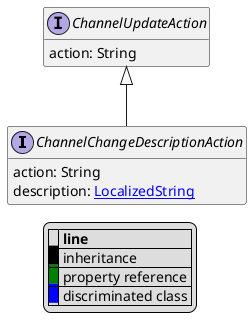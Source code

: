 @startuml

hide empty fields
hide empty methods
legend
|= |= line |
|<back:black>   </back>| inheritance |
|<back:green>   </back>| property reference |
|<back:blue>   </back>| discriminated class |
endlegend
interface ChannelChangeDescriptionAction [[ChannelChangeDescriptionAction.svg]] extends ChannelUpdateAction {
    action: String
    description: [[LocalizedString.svg LocalizedString]]
}
interface ChannelUpdateAction [[ChannelUpdateAction.svg]]  {
    action: String
}





@enduml

